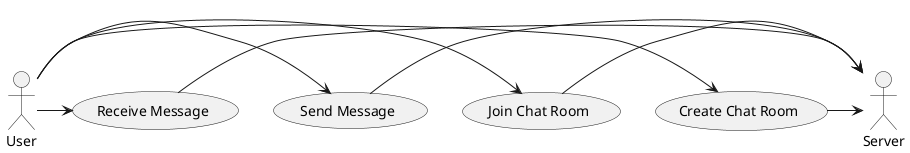 @startuml
actor User
actor Server

User -> (Create Chat Room)
User -> (Join Chat Room)
User -> (Send Message)
User -> (Receive Message)

(Create Chat Room) -> Server
(Join Chat Room) -> Server
(Send Message) -> Server
(Receive Message) -> Server

@enduml
